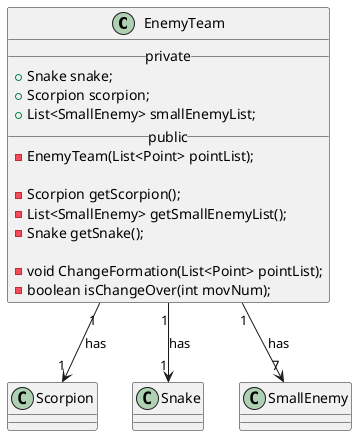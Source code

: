@startuml

class EnemyTeam{
__ private __
+ Snake snake;
+ Scorpion scorpion;
+ List<SmallEnemy> smallEnemyList;
__ public __
- EnemyTeam(List<Point> pointList);

- Scorpion getScorpion();
- List<SmallEnemy> getSmallEnemyList();
- Snake getSnake();

- void ChangeFormation(List<Point> pointList);
- boolean isChangeOver(int movNum);
}

EnemyTeam "1"-->"1" Scorpion : has
EnemyTeam "1"-->"1" Snake : has
EnemyTeam "1"-->"7" SmallEnemy : has

@enduml